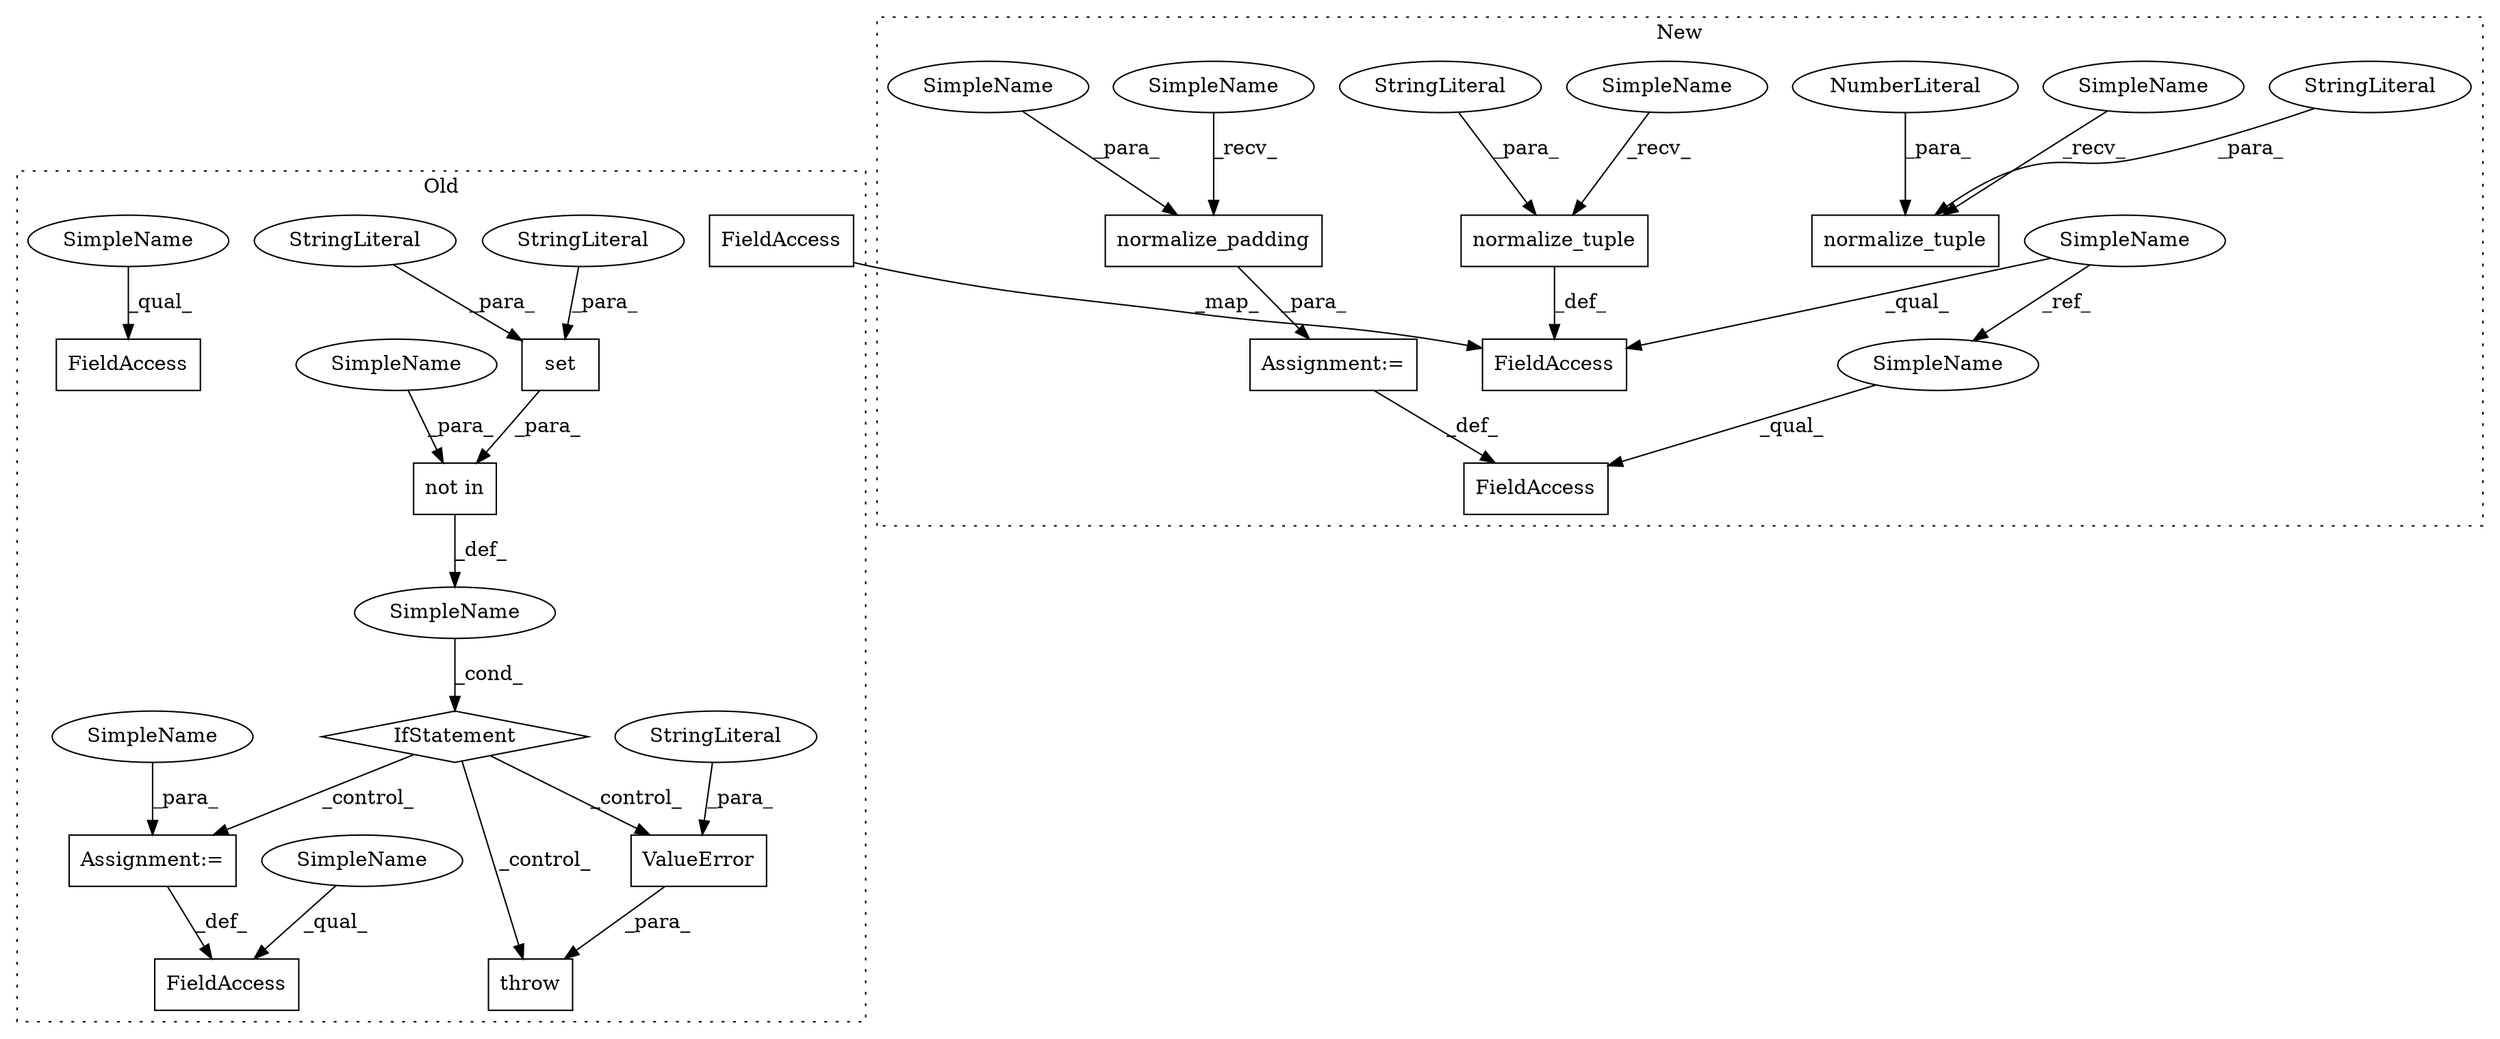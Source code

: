 digraph G {
subgraph cluster0 {
1 [label="IfStatement" a="25" s="554,600" l="8,2" shape="diamond"];
3 [label="SimpleName" a="42" s="" l="" shape="ellipse"];
4 [label="throw" a="53" s="610" l="6" shape="box"];
5 [label="set" a="32" s="581,599" l="4,1" shape="box"];
6 [label="StringLiteral" a="45" s="593" l="6" shape="ellipse"];
7 [label="StringLiteral" a="45" s="585" l="7" shape="ellipse"];
13 [label="not in" a="108" s="562" l="38" shape="box"];
14 [label="Assignment:=" a="7" s="697" l="1" shape="box"];
16 [label="FieldAccess" a="22" s="681" l="16" shape="box"];
19 [label="FieldAccess" a="22" s="502" l="14" shape="box"];
20 [label="FieldAccess" a="22" s="457" l="7" shape="box"];
21 [label="ValueError" a="32" s="616,668" l="11,1" shape="box"];
22 [label="StringLiteral" a="45" s="627" l="41" shape="ellipse"];
24 [label="SimpleName" a="42" s="698" l="11" shape="ellipse"];
25 [label="SimpleName" a="42" s="562" l="11" shape="ellipse"];
31 [label="SimpleName" a="42" s="681" l="4" shape="ellipse"];
32 [label="SimpleName" a="42" s="457" l="4" shape="ellipse"];
label = "Old";
style="dotted";
}
subgraph cluster1 {
2 [label="normalize_padding" a="32" s="558,583" l="18,1" shape="box"];
8 [label="normalize_tuple" a="32" s="492,527" l="16,1" shape="box"];
9 [label="NumberLiteral" a="34" s="516" l="1" shape="ellipse"];
10 [label="normalize_tuple" a="32" s="422,461" l="16,1" shape="box"];
11 [label="StringLiteral" a="45" s="450" l="11" shape="ellipse"];
12 [label="StringLiteral" a="45" s="518" l="9" shape="ellipse"];
15 [label="FieldAccess" a="22" s="534" l="12" shape="box"];
17 [label="SimpleName" a="42" s="218" l="4" shape="ellipse"];
18 [label="FieldAccess" a="22" s="396" l="14" shape="box"];
23 [label="Assignment:=" a="7" s="546" l="1" shape="box"];
26 [label="SimpleName" a="42" s="576" l="7" shape="ellipse"];
27 [label="SimpleName" a="42" s="534" l="4" shape="ellipse"];
28 [label="SimpleName" a="42" s="411" l="10" shape="ellipse"];
29 [label="SimpleName" a="42" s="481" l="10" shape="ellipse"];
30 [label="SimpleName" a="42" s="547" l="10" shape="ellipse"];
label = "New";
style="dotted";
}
1 -> 4 [label="_control_"];
1 -> 21 [label="_control_"];
1 -> 14 [label="_control_"];
2 -> 23 [label="_para_"];
3 -> 1 [label="_cond_"];
5 -> 13 [label="_para_"];
6 -> 5 [label="_para_"];
7 -> 5 [label="_para_"];
9 -> 8 [label="_para_"];
10 -> 18 [label="_def_"];
11 -> 10 [label="_para_"];
12 -> 8 [label="_para_"];
13 -> 3 [label="_def_"];
14 -> 16 [label="_def_"];
17 -> 18 [label="_qual_"];
17 -> 27 [label="_ref_"];
19 -> 18 [label="_map_"];
21 -> 4 [label="_para_"];
22 -> 21 [label="_para_"];
23 -> 15 [label="_def_"];
24 -> 14 [label="_para_"];
25 -> 13 [label="_para_"];
26 -> 2 [label="_para_"];
27 -> 15 [label="_qual_"];
28 -> 10 [label="_recv_"];
29 -> 8 [label="_recv_"];
30 -> 2 [label="_recv_"];
31 -> 16 [label="_qual_"];
32 -> 20 [label="_qual_"];
}